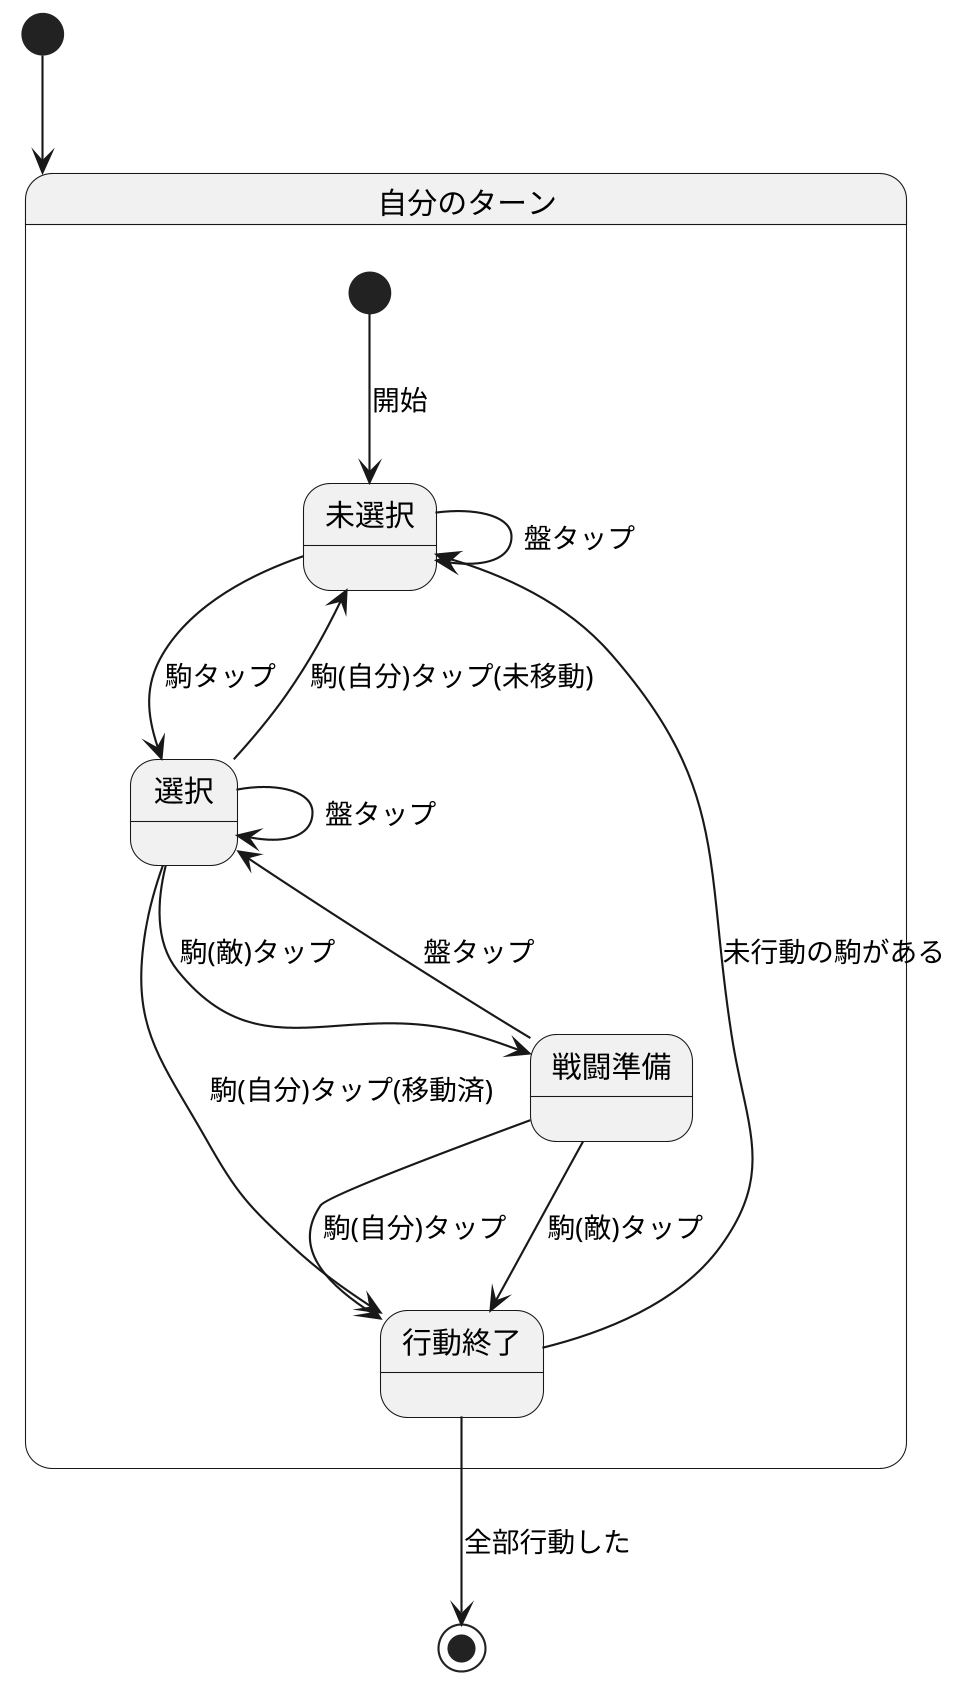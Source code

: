 @startuml
scale 960 width
[*] --> 自分のターン

state 自分のターン {
  [*] --> 未選択 : 開始
  未選択 --> 未選択 : 盤タップ
  未選択 --> 選択 : 駒タップ
  選択 --> 選択 : 盤タップ
  選択 --> 未選択: 駒(自分)タップ(未移動)
  選択 --> 行動終了: 駒(自分)タップ(移動済)
  選択 --> 戦闘準備: 駒(敵)タップ
  戦闘準備 --> 選択 : 盤タップ
  戦闘準備 --> 行動終了: 駒(自分)タップ
  戦闘準備 --> 行動終了: 駒(敵)タップ
行動終了 --> 未選択 : 未行動の駒がある
}
行動終了 --> [*] : 全部行動した

@enduml